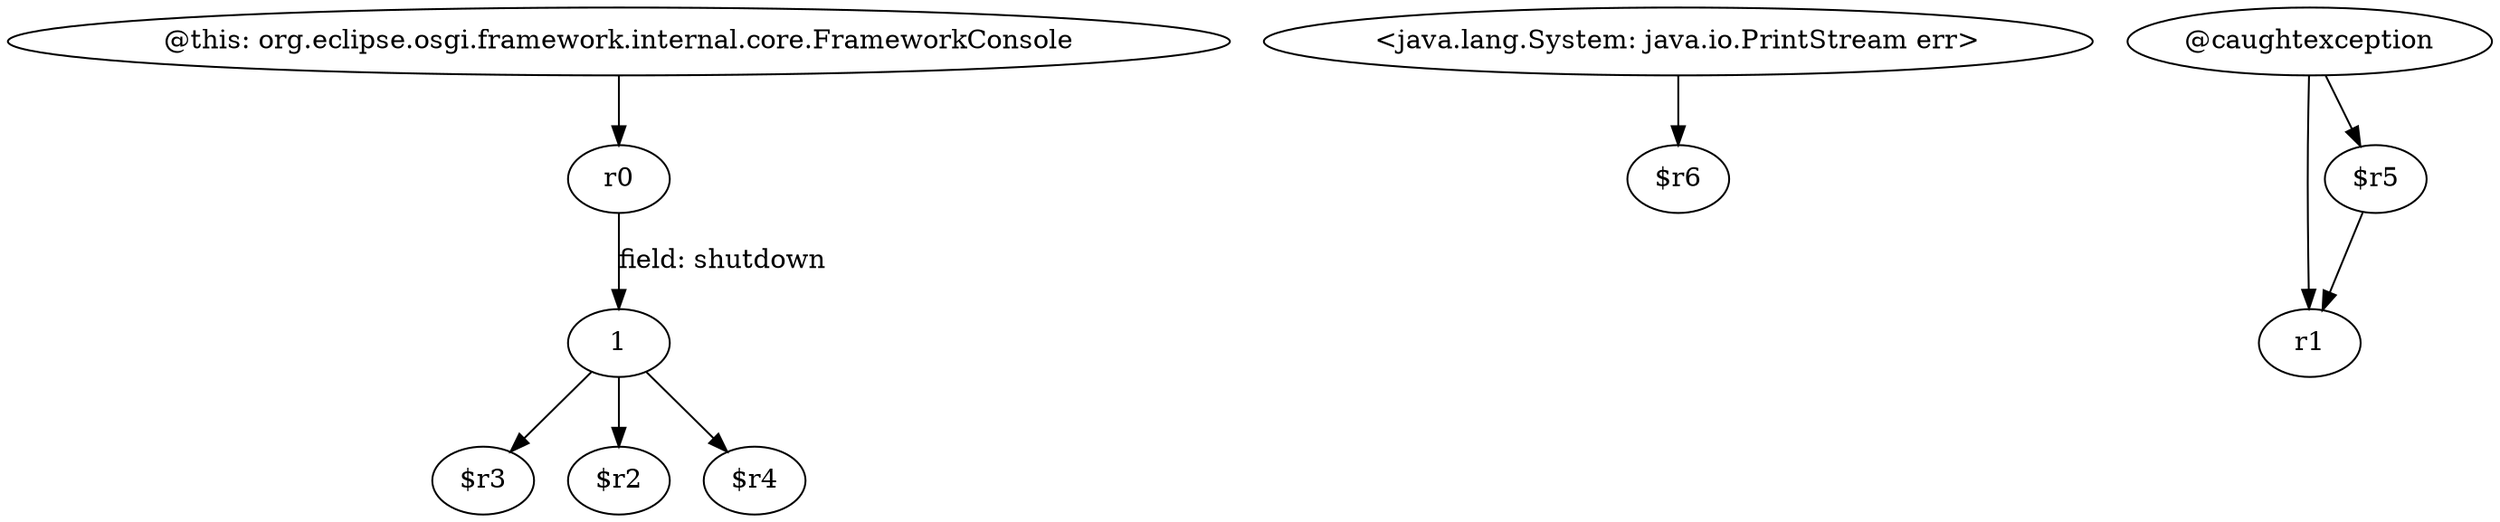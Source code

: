 digraph g {
0[label="r0"]
1[label="1"]
0->1[label="field: shutdown"]
2[label="<java.lang.System: java.io.PrintStream err>"]
3[label="$r6"]
2->3[label=""]
4[label="@this: org.eclipse.osgi.framework.internal.core.FrameworkConsole"]
4->0[label=""]
5[label="$r3"]
1->5[label=""]
6[label="@caughtexception"]
7[label="r1"]
6->7[label=""]
8[label="$r5"]
6->8[label=""]
8->7[label=""]
9[label="$r2"]
1->9[label=""]
10[label="$r4"]
1->10[label=""]
}